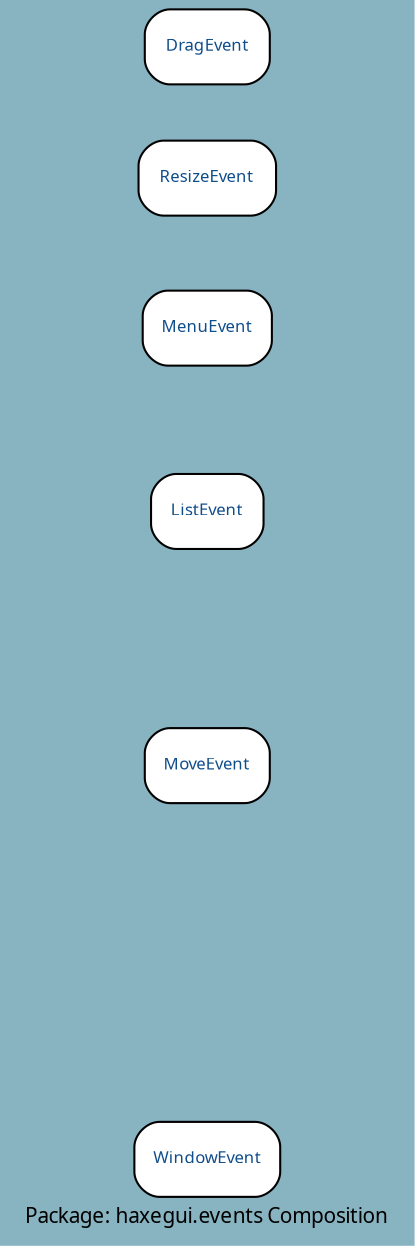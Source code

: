 digraph uml {
	graph [label="Package: haxegui.events Composition", ratio=compress, rankdir=LR, size="24,12", fontname=Sans, fontsize=10, bgcolor="#88B3C1", fontcolor=black];
	node [label="\N", fontname=Sans, fontsize=8, shape=record, color=black, fontcolor=black];
	edge [fontname=Sans, fontsize=8, minlen=3, color=black, fontcolor=black];
	graph [lp="99,10",
		bb="0,0,198,589"];
	"haxegui.events.WindowEvent" [label="{WindowEvent}", fontcolor="#104E8B", style="rounded,filled", fillcolor=white, URL="../types/haxegui/events/WindowEvent.html", tooltip=WindowEvent, portPos=WindowEvent, pos="99,39", rects="64,21,135,57", width="0.97", height="0.50"];
	"haxegui.events.MoveEvent" [label="{MoveEvent}", fontcolor="#104E8B", style="rounded,filled", fillcolor=white, URL="../types/haxegui/events/MoveEvent.html", tooltip=MoveEvent, portPos=MoveEvent, pos="99,228", rects="69,210,130,246", width="0.83", height="0.50"];
	"haxegui.events.ListEvent" [label="{ListEvent}", fontcolor="#104E8B", style="rounded,filled", fillcolor=white, URL="../types/haxegui/events/ListEvent.html", tooltip=ListEvent, portPos=ListEvent, pos="99,350", rects="72,332,126,368", width="0.75", height="0.50"];
	"haxegui.events.MenuEvent" [label="{MenuEvent}", fontcolor="#104E8B", style="rounded,filled", fillcolor=white, URL="../types/haxegui/events/MenuEvent.html", tooltip=MenuEvent, portPos=MenuEvent, pos="99,438", rects="68,420,130,456", width="0.86", height="0.50"];
	"haxegui.events.ResizeEvent" [label="{ResizeEvent}", fontcolor="#104E8B", style="rounded,filled", fillcolor=white, URL="../types/haxegui/events/ResizeEvent.html", tooltip=ResizeEvent, portPos=ResizeEvent, pos="99,509", rects="66,491,132,527", width="0.92", height="0.50"];
	"haxegui.events.DragEvent" [label="{DragEvent}", fontcolor="#104E8B", style="rounded,filled", fillcolor=white, URL="../types/haxegui/events/DragEvent.html", tooltip=DragEvent, portPos=DragEvent, pos="99,571", rects="69,553,129,589", width="0.83", height="0.50"];
}
